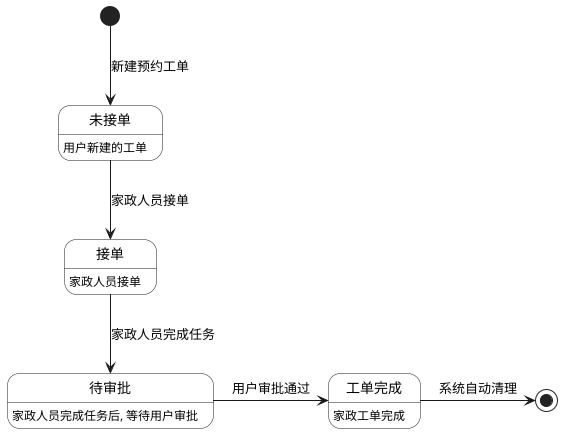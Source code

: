 @startuml

state 未接单 #white
未接单 : 用户新建的工单
state 接单 #white
接单: 家政人员接单
state 待审批 #white
待审批: 家政人员完成任务后, 等待用户审批
state 工单完成 #white
工单完成: 家政工单完成

[*] --> 未接单: 新建预约工单

未接单 --> 接单: 家政人员接单
接单 --> 待审批: 家政人员完成任务
待审批 -> 工单完成: 用户审批通过

工单完成 -> [*]: 系统自动清理

@enduml
